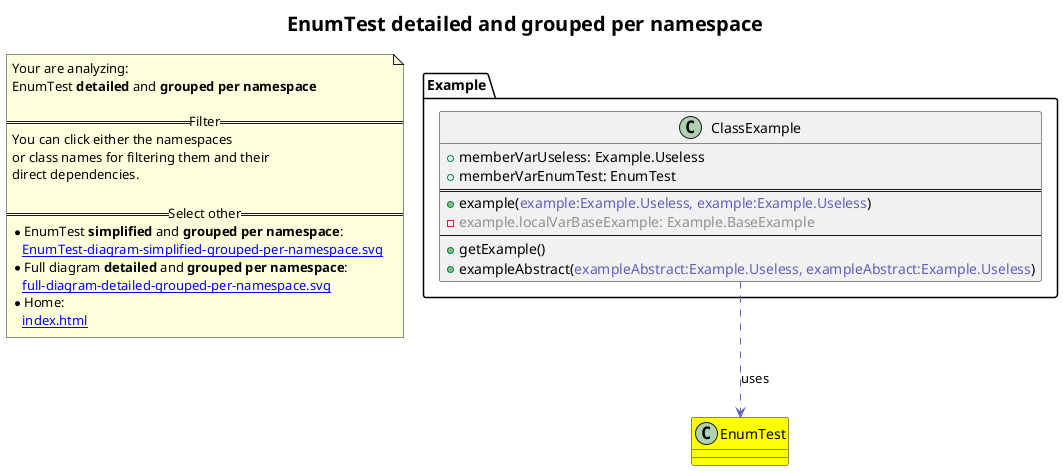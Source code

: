 @startuml
title <size:20>EnumTest **detailed** and **grouped per namespace**</size>
note "Your are analyzing:\nEnumTest **detailed** and **grouped per namespace**\n\n==Filter==\nYou can click either the namespaces \nor class names for filtering them and their\ndirect dependencies.\n\n==Select other==\n* EnumTest **simplified** and **grouped per namespace**:\n   [[EnumTest-diagram-simplified-grouped-per-namespace.svg]]\n* Full diagram **detailed** and **grouped per namespace**:\n   [[full-diagram-detailed-grouped-per-namespace.svg]]\n* Home:\n   [[index.html]]" as FloatingNote
class EnumTest [[EnumTest-diagram-detailed-grouped-per-namespace.svg]] #yellow {
}
' Closing all previous_sub_namespace_list namespace None because file analysis is finished.
namespace Example [[Example-diagram-detailed-grouped-per-namespace.svg]] {
class Example.ClassExample [[Example.ClassExample-diagram-detailed-grouped-per-namespace.svg]]  {
  + memberVarUseless: Example.Useless
  + memberVarEnumTest: EnumTest
==
  + example(<font color="6060BB">example:Example.Useless, example:Example.Useless</font>)
  - <font color="909090">example.localVarBaseExample: Example.BaseExample</font>
--
  + getExample(<font color="6060BB"></font>)
  + exampleAbstract(<font color="6060BB">exampleAbstract:Example.Useless, exampleAbstract:Example.Useless</font>)
}
'Compared namespace Example [[Example-diagram-detailed-grouped-per-namespace.svg]] { with last element of }
' Closing all previous_sub_namespace_list namespace None because file analysis is finished.
' Closing namespace Example
}
 ' *************************************** 
 ' *************************************** 
 ' *************************************** 
' Class relations extracted from namespace:
' 
' Class relations extracted from namespace:
' Example
Example.ClassExample .[#6060BB].> EnumTest  : uses 
@enduml